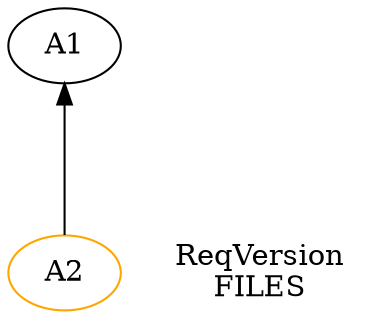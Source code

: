digraph reqdeps {
rankdir=BT;
mclimit=10.0;
nslimit=10.0;ranksep=1;
"A1" [];
"A2" [color=orange];
"A2" -> "A1";
ReqVersion [shape=plaintext label="ReqVersion\nFILES"]
}